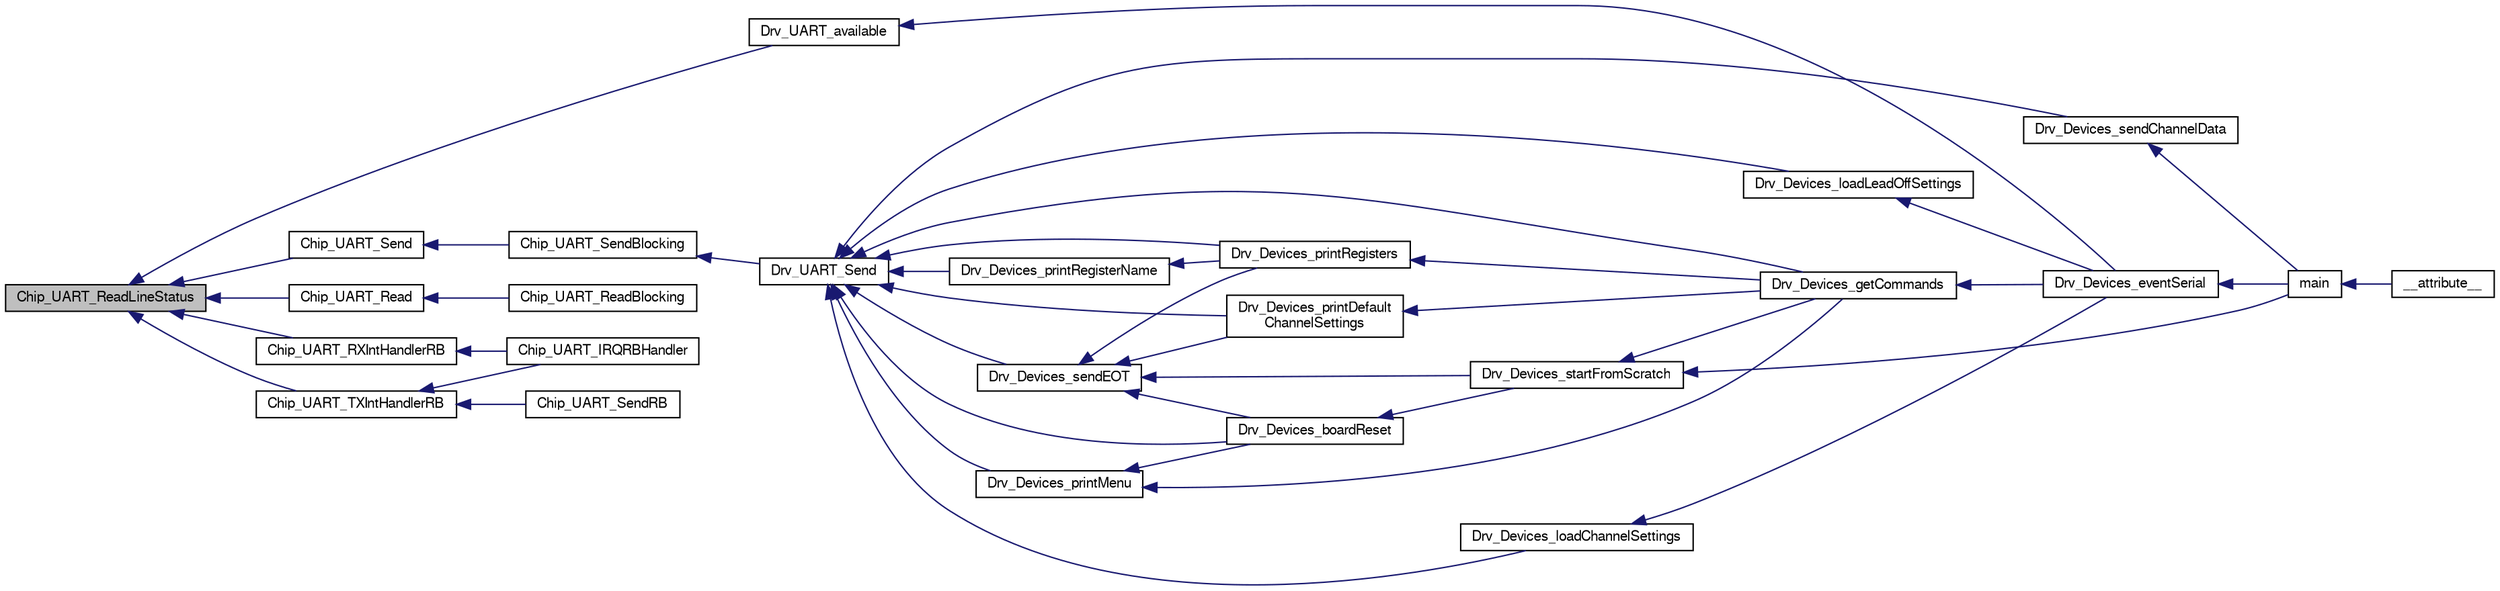 digraph "Chip_UART_ReadLineStatus"
{
  edge [fontname="FreeSans",fontsize="10",labelfontname="FreeSans",labelfontsize="10"];
  node [fontname="FreeSans",fontsize="10",shape=record];
  rankdir="LR";
  Node1 [label="Chip_UART_ReadLineStatus",height=0.2,width=0.4,color="black", fillcolor="grey75", style="filled", fontcolor="black"];
  Node1 -> Node2 [dir="back",color="midnightblue",fontsize="10",style="solid"];
  Node2 [label="Drv_UART_available",height=0.2,width=0.4,color="black", fillcolor="white", style="filled",URL="$group__UART__Library.html#ga7a96fcb2dfc23bcf106ef05a6e348eb4",tooltip="Indicates if there is new data to be read. "];
  Node2 -> Node3 [dir="back",color="midnightblue",fontsize="10",style="solid"];
  Node3 [label="Drv_Devices_eventSerial",height=0.2,width=0.4,color="black", fillcolor="white", style="filled",URL="$group__Devices__Library.html#ga8092c357f91843e6fa9db02735addc7d",tooltip="Function for receiving new commands. "];
  Node3 -> Node4 [dir="back",color="midnightblue",fontsize="10",style="solid"];
  Node4 [label="main",height=0.2,width=0.4,color="black", fillcolor="white", style="filled",URL="$group__Application__Layer.html#ga840291bc02cba5474a4cb46a9b9566fe"];
  Node4 -> Node5 [dir="back",color="midnightblue",fontsize="10",style="solid"];
  Node5 [label="__attribute__",height=0.2,width=0.4,color="black", fillcolor="white", style="filled",URL="$cr__startup__lpc175x__6x_8c.html#adce420b900676fa0caed5a713cac82fb"];
  Node1 -> Node6 [dir="back",color="midnightblue",fontsize="10",style="solid"];
  Node6 [label="Chip_UART_Send",height=0.2,width=0.4,color="black", fillcolor="white", style="filled",URL="$group__UART__17XX__40XX.html#gacbd726b1450510892272857e43854c4c",tooltip="Transmit a byte array through the UART peripheral (non-blocking) "];
  Node6 -> Node7 [dir="back",color="midnightblue",fontsize="10",style="solid"];
  Node7 [label="Chip_UART_SendBlocking",height=0.2,width=0.4,color="black", fillcolor="white", style="filled",URL="$group__UART__17XX__40XX.html#gad2e45d820abdd0e1790ebd61938c100a",tooltip="Transmit a byte array through the UART peripheral (blocking) "];
  Node7 -> Node8 [dir="back",color="midnightblue",fontsize="10",style="solid"];
  Node8 [label="Drv_UART_Send",height=0.2,width=0.4,color="black", fillcolor="white", style="filled",URL="$group__UART__Library.html#ga3cd9c151bd9649652b8f6c7a8a371f4b",tooltip="Send data by UART. "];
  Node8 -> Node9 [dir="back",color="midnightblue",fontsize="10",style="solid"];
  Node9 [label="Drv_Devices_getCommands",height=0.2,width=0.4,color="black", fillcolor="white", style="filled",URL="$group__Devices__Library.html#gafb56f6b90c50e36cd6e34665d85fb903",tooltip="Function for interpreting commands. "];
  Node9 -> Node3 [dir="back",color="midnightblue",fontsize="10",style="solid"];
  Node8 -> Node10 [dir="back",color="midnightblue",fontsize="10",style="solid"];
  Node10 [label="Drv_Devices_boardReset",height=0.2,width=0.4,color="black", fillcolor="white", style="filled",URL="$group__Devices__Library.html#gab949068810476a2e08078aa7eab15a83"];
  Node10 -> Node11 [dir="back",color="midnightblue",fontsize="10",style="solid"];
  Node11 [label="Drv_Devices_startFromScratch",height=0.2,width=0.4,color="black", fillcolor="white", style="filled",URL="$group__Devices__Library.html#ga43e0b770fd7ccd57b3f0d5ddf0eda4be",tooltip="Start the system from scratch, send initial message and get the board ready to get commands..."];
  Node11 -> Node4 [dir="back",color="midnightblue",fontsize="10",style="solid"];
  Node11 -> Node9 [dir="back",color="midnightblue",fontsize="10",style="solid"];
  Node8 -> Node12 [dir="back",color="midnightblue",fontsize="10",style="solid"];
  Node12 [label="Drv_Devices_sendEOT",height=0.2,width=0.4,color="black", fillcolor="white", style="filled",URL="$group__Devices__Library.html#ga26ea493ed59bae1e6a0c0af4ece44f40",tooltip="Send characters to shake hands with the controlling program. "];
  Node12 -> Node11 [dir="back",color="midnightblue",fontsize="10",style="solid"];
  Node12 -> Node10 [dir="back",color="midnightblue",fontsize="10",style="solid"];
  Node12 -> Node13 [dir="back",color="midnightblue",fontsize="10",style="solid"];
  Node13 [label="Drv_Devices_printRegisters",height=0.2,width=0.4,color="black", fillcolor="white", style="filled",URL="$group__Devices__Library.html#gad214f99a7d211af8779b46b244f99d99",tooltip="Print the current state of all ADS1299 registers. "];
  Node13 -> Node9 [dir="back",color="midnightblue",fontsize="10",style="solid"];
  Node12 -> Node14 [dir="back",color="midnightblue",fontsize="10",style="solid"];
  Node14 [label="Drv_Devices_printDefault\lChannelSettings",height=0.2,width=0.4,color="black", fillcolor="white", style="filled",URL="$group__Devices__Library.html#ga1a1a6145a5269b2a7ebd45abdb53b660",tooltip="Print the current Default Channel Settings. "];
  Node14 -> Node9 [dir="back",color="midnightblue",fontsize="10",style="solid"];
  Node8 -> Node15 [dir="back",color="midnightblue",fontsize="10",style="solid"];
  Node15 [label="Drv_Devices_loadChannelSettings",height=0.2,width=0.4,color="black", fillcolor="white", style="filled",URL="$group__Devices__Library.html#ga1b75ac5dd3eb55ef54cff5de501875a9",tooltip="Retrieve parameters and execute channel settings. "];
  Node15 -> Node3 [dir="back",color="midnightblue",fontsize="10",style="solid"];
  Node8 -> Node13 [dir="back",color="midnightblue",fontsize="10",style="solid"];
  Node8 -> Node16 [dir="back",color="midnightblue",fontsize="10",style="solid"];
  Node16 [label="Drv_Devices_printRegisterName",height=0.2,width=0.4,color="black", fillcolor="white", style="filled",URL="$group__Devices__Library.html#gad85a26f63a893c55cdbbe5c4c0d0e69e",tooltip="To get and send by UART the name of a specific ADS1299 register. "];
  Node16 -> Node13 [dir="back",color="midnightblue",fontsize="10",style="solid"];
  Node8 -> Node14 [dir="back",color="midnightblue",fontsize="10",style="solid"];
  Node8 -> Node17 [dir="back",color="midnightblue",fontsize="10",style="solid"];
  Node17 [label="Drv_Devices_loadLeadOffSettings",height=0.2,width=0.4,color="black", fillcolor="white", style="filled",URL="$group__Devices__Library.html#ga91621cb0b85d8918aa835f198c827379",tooltip="Retrieve parameters and execute channel settings. "];
  Node17 -> Node3 [dir="back",color="midnightblue",fontsize="10",style="solid"];
  Node8 -> Node18 [dir="back",color="midnightblue",fontsize="10",style="solid"];
  Node18 [label="Drv_Devices_sendChannelData",height=0.2,width=0.4,color="black", fillcolor="white", style="filled",URL="$group__Devices__Library.html#ga828212dc5604557924cd8ea9e6252c6c",tooltip="Send via UART the data acquired by the ADS. "];
  Node18 -> Node4 [dir="back",color="midnightblue",fontsize="10",style="solid"];
  Node8 -> Node19 [dir="back",color="midnightblue",fontsize="10",style="solid"];
  Node19 [label="Drv_Devices_printMenu",height=0.2,width=0.4,color="black", fillcolor="white", style="filled",URL="$group__Devices__Library.html#gac177c9b23475b7551fbcebe3db410bf0",tooltip="Print menu. "];
  Node19 -> Node9 [dir="back",color="midnightblue",fontsize="10",style="solid"];
  Node19 -> Node10 [dir="back",color="midnightblue",fontsize="10",style="solid"];
  Node1 -> Node20 [dir="back",color="midnightblue",fontsize="10",style="solid"];
  Node20 [label="Chip_UART_Read",height=0.2,width=0.4,color="black", fillcolor="white", style="filled",URL="$group__UART__17XX__40XX.html#ga06dd61ee7d8483847fea746978cb1c93",tooltip="Read data through the UART peripheral (non-blocking) "];
  Node20 -> Node21 [dir="back",color="midnightblue",fontsize="10",style="solid"];
  Node21 [label="Chip_UART_ReadBlocking",height=0.2,width=0.4,color="black", fillcolor="white", style="filled",URL="$group__UART__17XX__40XX.html#ga2b256d39f2fde9f8b923a2f341f5fea3",tooltip="Read data through the UART peripheral (blocking) "];
  Node1 -> Node22 [dir="back",color="midnightblue",fontsize="10",style="solid"];
  Node22 [label="Chip_UART_RXIntHandlerRB",height=0.2,width=0.4,color="black", fillcolor="white", style="filled",URL="$group__UART__17XX__40XX.html#gafdd19a312a2bed6ff1ccb47d5b68c248",tooltip="UART receive-only interrupt handler for ring buffers. "];
  Node22 -> Node23 [dir="back",color="midnightblue",fontsize="10",style="solid"];
  Node23 [label="Chip_UART_IRQRBHandler",height=0.2,width=0.4,color="black", fillcolor="white", style="filled",URL="$group__UART__17XX__40XX.html#ga8ab537af48951658e60af145690b656e",tooltip="UART receive/transmit interrupt handler for ring buffers. "];
  Node1 -> Node24 [dir="back",color="midnightblue",fontsize="10",style="solid"];
  Node24 [label="Chip_UART_TXIntHandlerRB",height=0.2,width=0.4,color="black", fillcolor="white", style="filled",URL="$group__UART__17XX__40XX.html#ga74df5e39960a1535118fcfe2fbe90d30",tooltip="UART transmit-only interrupt handler for ring buffers. "];
  Node24 -> Node25 [dir="back",color="midnightblue",fontsize="10",style="solid"];
  Node25 [label="Chip_UART_SendRB",height=0.2,width=0.4,color="black", fillcolor="white", style="filled",URL="$group__UART__17XX__40XX.html#ga6ed43ed19b9d2a32ece3e50bc2f651a9",tooltip="Populate a transmit ring buffer and start UART transmit. "];
  Node24 -> Node23 [dir="back",color="midnightblue",fontsize="10",style="solid"];
}
